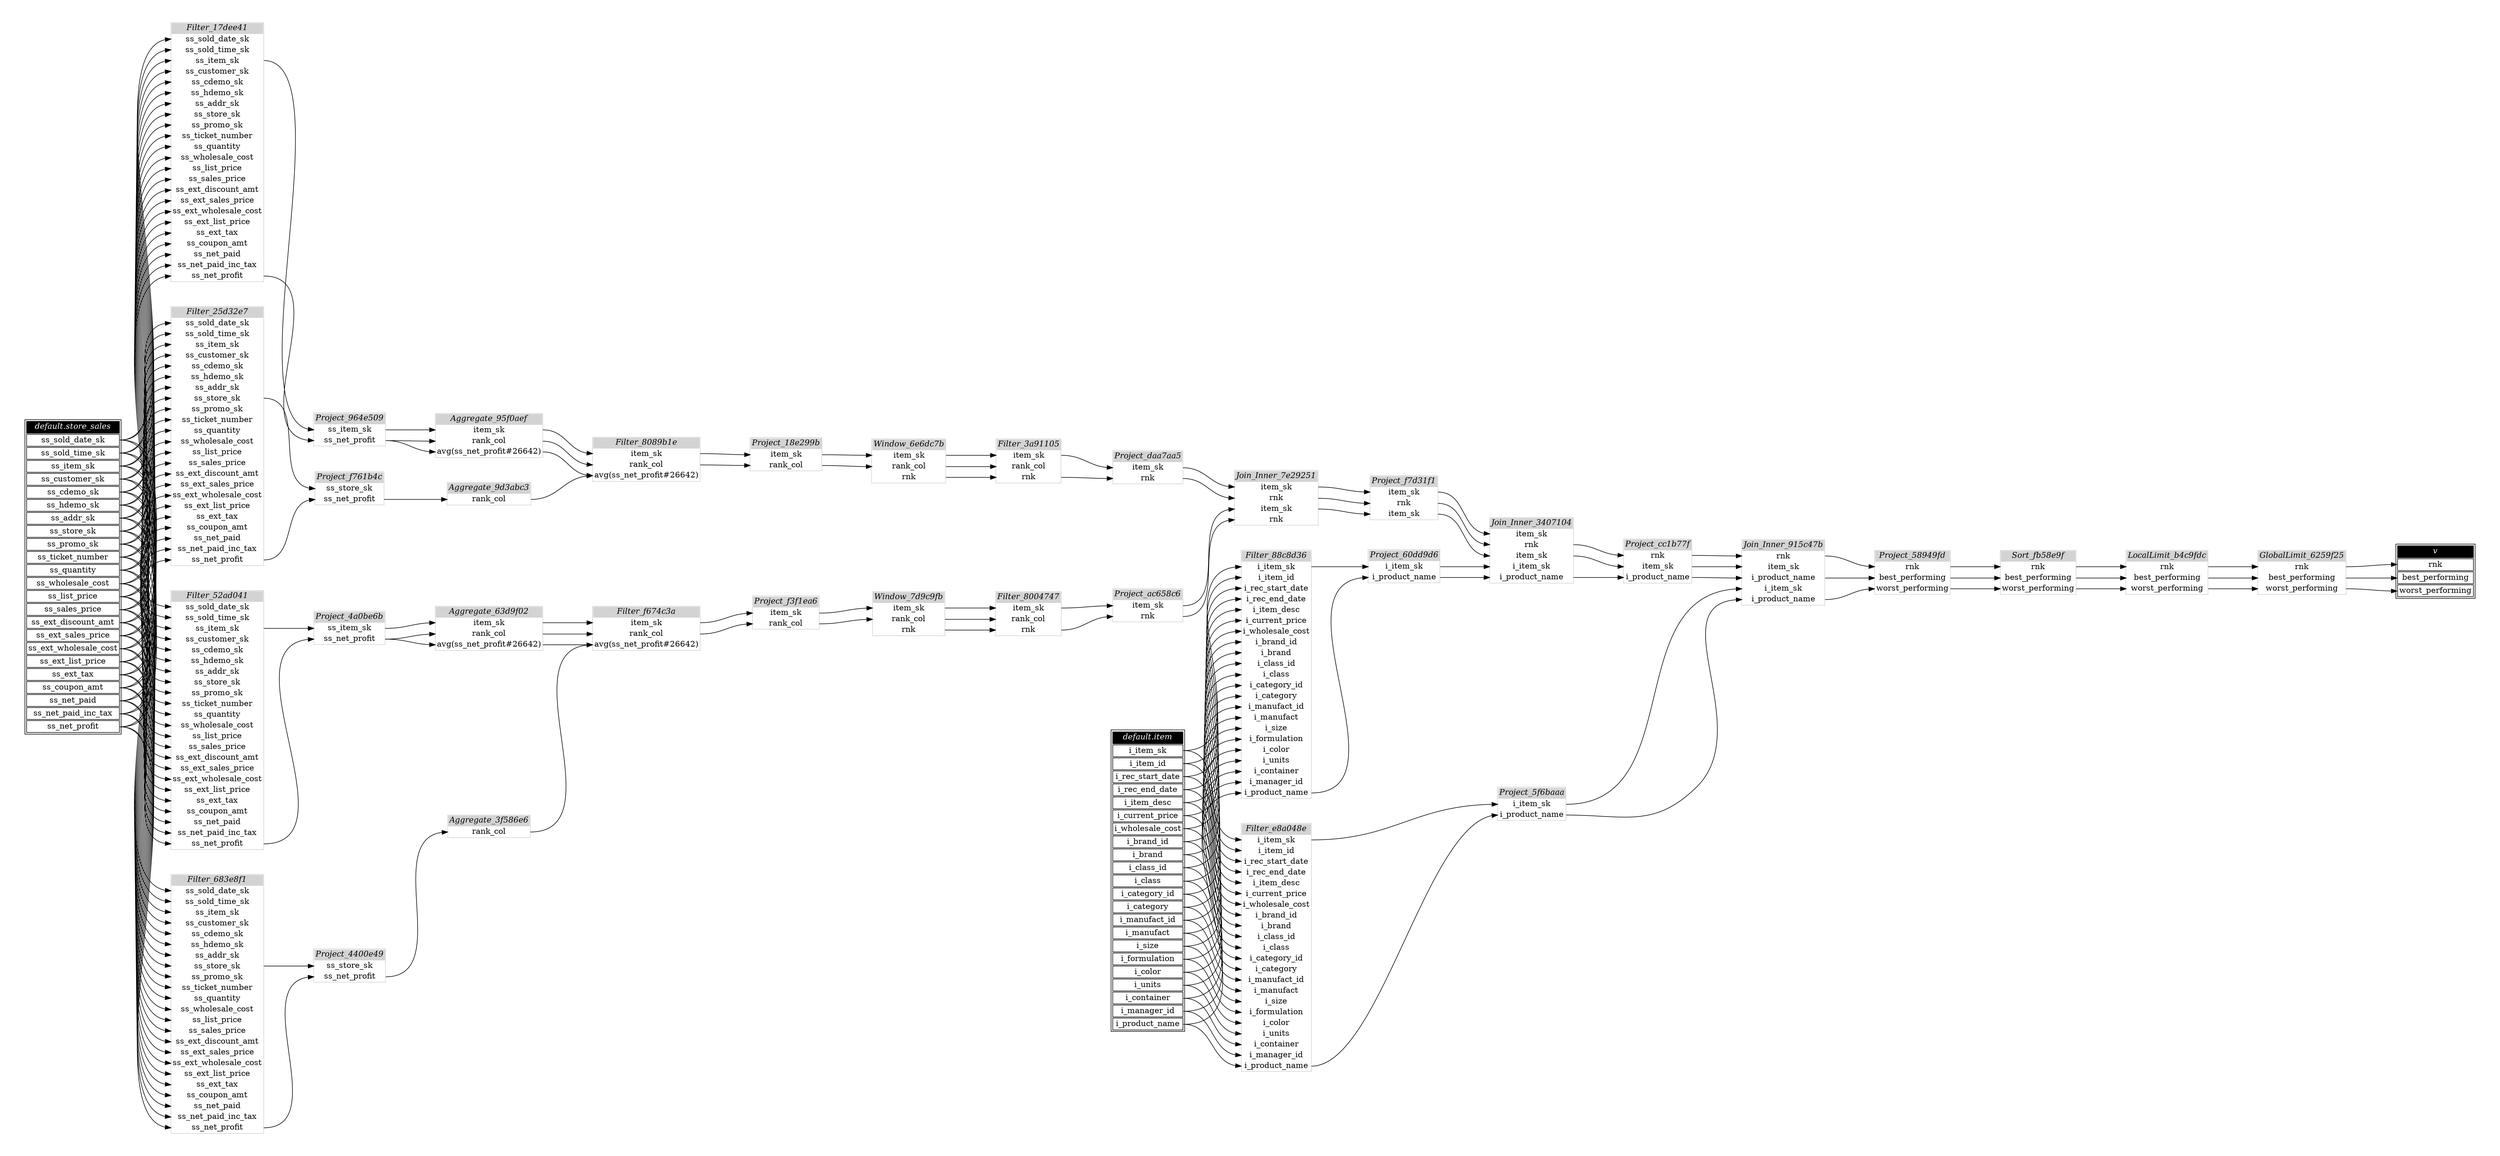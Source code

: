 // Automatically generated by TPCDSFlowTestSuite


digraph {
  graph [pad="0.5" nodesep="0.5" ranksep="1" fontname="Helvetica" rankdir=LR];
  node [shape=plaintext]

  
"Aggregate_3f586e6" [label=<
<table color="lightgray" border="1" cellborder="0" cellspacing="0">
  <tr><td bgcolor="lightgray" port="nodeName"><i>Aggregate_3f586e6</i></td></tr>
  <tr><td port="0">rank_col</td></tr>
</table>>];
     

"Aggregate_63d9f02" [label=<
<table color="lightgray" border="1" cellborder="0" cellspacing="0">
  <tr><td bgcolor="lightgray" port="nodeName"><i>Aggregate_63d9f02</i></td></tr>
  <tr><td port="0">item_sk</td></tr>
<tr><td port="1">rank_col</td></tr>
<tr><td port="2">avg(ss_net_profit#26642)</td></tr>
</table>>];
     

"Aggregate_95f0aef" [label=<
<table color="lightgray" border="1" cellborder="0" cellspacing="0">
  <tr><td bgcolor="lightgray" port="nodeName"><i>Aggregate_95f0aef</i></td></tr>
  <tr><td port="0">item_sk</td></tr>
<tr><td port="1">rank_col</td></tr>
<tr><td port="2">avg(ss_net_profit#26642)</td></tr>
</table>>];
     

"Aggregate_9d3abc3" [label=<
<table color="lightgray" border="1" cellborder="0" cellspacing="0">
  <tr><td bgcolor="lightgray" port="nodeName"><i>Aggregate_9d3abc3</i></td></tr>
  <tr><td port="0">rank_col</td></tr>
</table>>];
     

"Filter_17dee41" [label=<
<table color="lightgray" border="1" cellborder="0" cellspacing="0">
  <tr><td bgcolor="lightgray" port="nodeName"><i>Filter_17dee41</i></td></tr>
  <tr><td port="0">ss_sold_date_sk</td></tr>
<tr><td port="1">ss_sold_time_sk</td></tr>
<tr><td port="2">ss_item_sk</td></tr>
<tr><td port="3">ss_customer_sk</td></tr>
<tr><td port="4">ss_cdemo_sk</td></tr>
<tr><td port="5">ss_hdemo_sk</td></tr>
<tr><td port="6">ss_addr_sk</td></tr>
<tr><td port="7">ss_store_sk</td></tr>
<tr><td port="8">ss_promo_sk</td></tr>
<tr><td port="9">ss_ticket_number</td></tr>
<tr><td port="10">ss_quantity</td></tr>
<tr><td port="11">ss_wholesale_cost</td></tr>
<tr><td port="12">ss_list_price</td></tr>
<tr><td port="13">ss_sales_price</td></tr>
<tr><td port="14">ss_ext_discount_amt</td></tr>
<tr><td port="15">ss_ext_sales_price</td></tr>
<tr><td port="16">ss_ext_wholesale_cost</td></tr>
<tr><td port="17">ss_ext_list_price</td></tr>
<tr><td port="18">ss_ext_tax</td></tr>
<tr><td port="19">ss_coupon_amt</td></tr>
<tr><td port="20">ss_net_paid</td></tr>
<tr><td port="21">ss_net_paid_inc_tax</td></tr>
<tr><td port="22">ss_net_profit</td></tr>
</table>>];
     

"Filter_25d32e7" [label=<
<table color="lightgray" border="1" cellborder="0" cellspacing="0">
  <tr><td bgcolor="lightgray" port="nodeName"><i>Filter_25d32e7</i></td></tr>
  <tr><td port="0">ss_sold_date_sk</td></tr>
<tr><td port="1">ss_sold_time_sk</td></tr>
<tr><td port="2">ss_item_sk</td></tr>
<tr><td port="3">ss_customer_sk</td></tr>
<tr><td port="4">ss_cdemo_sk</td></tr>
<tr><td port="5">ss_hdemo_sk</td></tr>
<tr><td port="6">ss_addr_sk</td></tr>
<tr><td port="7">ss_store_sk</td></tr>
<tr><td port="8">ss_promo_sk</td></tr>
<tr><td port="9">ss_ticket_number</td></tr>
<tr><td port="10">ss_quantity</td></tr>
<tr><td port="11">ss_wholesale_cost</td></tr>
<tr><td port="12">ss_list_price</td></tr>
<tr><td port="13">ss_sales_price</td></tr>
<tr><td port="14">ss_ext_discount_amt</td></tr>
<tr><td port="15">ss_ext_sales_price</td></tr>
<tr><td port="16">ss_ext_wholesale_cost</td></tr>
<tr><td port="17">ss_ext_list_price</td></tr>
<tr><td port="18">ss_ext_tax</td></tr>
<tr><td port="19">ss_coupon_amt</td></tr>
<tr><td port="20">ss_net_paid</td></tr>
<tr><td port="21">ss_net_paid_inc_tax</td></tr>
<tr><td port="22">ss_net_profit</td></tr>
</table>>];
     

"Filter_3a91105" [label=<
<table color="lightgray" border="1" cellborder="0" cellspacing="0">
  <tr><td bgcolor="lightgray" port="nodeName"><i>Filter_3a91105</i></td></tr>
  <tr><td port="0">item_sk</td></tr>
<tr><td port="1">rank_col</td></tr>
<tr><td port="2">rnk</td></tr>
</table>>];
     

"Filter_52ad041" [label=<
<table color="lightgray" border="1" cellborder="0" cellspacing="0">
  <tr><td bgcolor="lightgray" port="nodeName"><i>Filter_52ad041</i></td></tr>
  <tr><td port="0">ss_sold_date_sk</td></tr>
<tr><td port="1">ss_sold_time_sk</td></tr>
<tr><td port="2">ss_item_sk</td></tr>
<tr><td port="3">ss_customer_sk</td></tr>
<tr><td port="4">ss_cdemo_sk</td></tr>
<tr><td port="5">ss_hdemo_sk</td></tr>
<tr><td port="6">ss_addr_sk</td></tr>
<tr><td port="7">ss_store_sk</td></tr>
<tr><td port="8">ss_promo_sk</td></tr>
<tr><td port="9">ss_ticket_number</td></tr>
<tr><td port="10">ss_quantity</td></tr>
<tr><td port="11">ss_wholesale_cost</td></tr>
<tr><td port="12">ss_list_price</td></tr>
<tr><td port="13">ss_sales_price</td></tr>
<tr><td port="14">ss_ext_discount_amt</td></tr>
<tr><td port="15">ss_ext_sales_price</td></tr>
<tr><td port="16">ss_ext_wholesale_cost</td></tr>
<tr><td port="17">ss_ext_list_price</td></tr>
<tr><td port="18">ss_ext_tax</td></tr>
<tr><td port="19">ss_coupon_amt</td></tr>
<tr><td port="20">ss_net_paid</td></tr>
<tr><td port="21">ss_net_paid_inc_tax</td></tr>
<tr><td port="22">ss_net_profit</td></tr>
</table>>];
     

"Filter_683e8f1" [label=<
<table color="lightgray" border="1" cellborder="0" cellspacing="0">
  <tr><td bgcolor="lightgray" port="nodeName"><i>Filter_683e8f1</i></td></tr>
  <tr><td port="0">ss_sold_date_sk</td></tr>
<tr><td port="1">ss_sold_time_sk</td></tr>
<tr><td port="2">ss_item_sk</td></tr>
<tr><td port="3">ss_customer_sk</td></tr>
<tr><td port="4">ss_cdemo_sk</td></tr>
<tr><td port="5">ss_hdemo_sk</td></tr>
<tr><td port="6">ss_addr_sk</td></tr>
<tr><td port="7">ss_store_sk</td></tr>
<tr><td port="8">ss_promo_sk</td></tr>
<tr><td port="9">ss_ticket_number</td></tr>
<tr><td port="10">ss_quantity</td></tr>
<tr><td port="11">ss_wholesale_cost</td></tr>
<tr><td port="12">ss_list_price</td></tr>
<tr><td port="13">ss_sales_price</td></tr>
<tr><td port="14">ss_ext_discount_amt</td></tr>
<tr><td port="15">ss_ext_sales_price</td></tr>
<tr><td port="16">ss_ext_wholesale_cost</td></tr>
<tr><td port="17">ss_ext_list_price</td></tr>
<tr><td port="18">ss_ext_tax</td></tr>
<tr><td port="19">ss_coupon_amt</td></tr>
<tr><td port="20">ss_net_paid</td></tr>
<tr><td port="21">ss_net_paid_inc_tax</td></tr>
<tr><td port="22">ss_net_profit</td></tr>
</table>>];
     

"Filter_8004747" [label=<
<table color="lightgray" border="1" cellborder="0" cellspacing="0">
  <tr><td bgcolor="lightgray" port="nodeName"><i>Filter_8004747</i></td></tr>
  <tr><td port="0">item_sk</td></tr>
<tr><td port="1">rank_col</td></tr>
<tr><td port="2">rnk</td></tr>
</table>>];
     

"Filter_8089b1e" [label=<
<table color="lightgray" border="1" cellborder="0" cellspacing="0">
  <tr><td bgcolor="lightgray" port="nodeName"><i>Filter_8089b1e</i></td></tr>
  <tr><td port="0">item_sk</td></tr>
<tr><td port="1">rank_col</td></tr>
<tr><td port="2">avg(ss_net_profit#26642)</td></tr>
</table>>];
     

"Filter_88c8d36" [label=<
<table color="lightgray" border="1" cellborder="0" cellspacing="0">
  <tr><td bgcolor="lightgray" port="nodeName"><i>Filter_88c8d36</i></td></tr>
  <tr><td port="0">i_item_sk</td></tr>
<tr><td port="1">i_item_id</td></tr>
<tr><td port="2">i_rec_start_date</td></tr>
<tr><td port="3">i_rec_end_date</td></tr>
<tr><td port="4">i_item_desc</td></tr>
<tr><td port="5">i_current_price</td></tr>
<tr><td port="6">i_wholesale_cost</td></tr>
<tr><td port="7">i_brand_id</td></tr>
<tr><td port="8">i_brand</td></tr>
<tr><td port="9">i_class_id</td></tr>
<tr><td port="10">i_class</td></tr>
<tr><td port="11">i_category_id</td></tr>
<tr><td port="12">i_category</td></tr>
<tr><td port="13">i_manufact_id</td></tr>
<tr><td port="14">i_manufact</td></tr>
<tr><td port="15">i_size</td></tr>
<tr><td port="16">i_formulation</td></tr>
<tr><td port="17">i_color</td></tr>
<tr><td port="18">i_units</td></tr>
<tr><td port="19">i_container</td></tr>
<tr><td port="20">i_manager_id</td></tr>
<tr><td port="21">i_product_name</td></tr>
</table>>];
     

"Filter_e8a048e" [label=<
<table color="lightgray" border="1" cellborder="0" cellspacing="0">
  <tr><td bgcolor="lightgray" port="nodeName"><i>Filter_e8a048e</i></td></tr>
  <tr><td port="0">i_item_sk</td></tr>
<tr><td port="1">i_item_id</td></tr>
<tr><td port="2">i_rec_start_date</td></tr>
<tr><td port="3">i_rec_end_date</td></tr>
<tr><td port="4">i_item_desc</td></tr>
<tr><td port="5">i_current_price</td></tr>
<tr><td port="6">i_wholesale_cost</td></tr>
<tr><td port="7">i_brand_id</td></tr>
<tr><td port="8">i_brand</td></tr>
<tr><td port="9">i_class_id</td></tr>
<tr><td port="10">i_class</td></tr>
<tr><td port="11">i_category_id</td></tr>
<tr><td port="12">i_category</td></tr>
<tr><td port="13">i_manufact_id</td></tr>
<tr><td port="14">i_manufact</td></tr>
<tr><td port="15">i_size</td></tr>
<tr><td port="16">i_formulation</td></tr>
<tr><td port="17">i_color</td></tr>
<tr><td port="18">i_units</td></tr>
<tr><td port="19">i_container</td></tr>
<tr><td port="20">i_manager_id</td></tr>
<tr><td port="21">i_product_name</td></tr>
</table>>];
     

"Filter_f674c3a" [label=<
<table color="lightgray" border="1" cellborder="0" cellspacing="0">
  <tr><td bgcolor="lightgray" port="nodeName"><i>Filter_f674c3a</i></td></tr>
  <tr><td port="0">item_sk</td></tr>
<tr><td port="1">rank_col</td></tr>
<tr><td port="2">avg(ss_net_profit#26642)</td></tr>
</table>>];
     

"GlobalLimit_6259f25" [label=<
<table color="lightgray" border="1" cellborder="0" cellspacing="0">
  <tr><td bgcolor="lightgray" port="nodeName"><i>GlobalLimit_6259f25</i></td></tr>
  <tr><td port="0">rnk</td></tr>
<tr><td port="1">best_performing</td></tr>
<tr><td port="2">worst_performing</td></tr>
</table>>];
     

"Join_Inner_3407104" [label=<
<table color="lightgray" border="1" cellborder="0" cellspacing="0">
  <tr><td bgcolor="lightgray" port="nodeName"><i>Join_Inner_3407104</i></td></tr>
  <tr><td port="0">item_sk</td></tr>
<tr><td port="1">rnk</td></tr>
<tr><td port="2">item_sk</td></tr>
<tr><td port="3">i_item_sk</td></tr>
<tr><td port="4">i_product_name</td></tr>
</table>>];
     

"Join_Inner_7e29251" [label=<
<table color="lightgray" border="1" cellborder="0" cellspacing="0">
  <tr><td bgcolor="lightgray" port="nodeName"><i>Join_Inner_7e29251</i></td></tr>
  <tr><td port="0">item_sk</td></tr>
<tr><td port="1">rnk</td></tr>
<tr><td port="2">item_sk</td></tr>
<tr><td port="3">rnk</td></tr>
</table>>];
     

"Join_Inner_915c47b" [label=<
<table color="lightgray" border="1" cellborder="0" cellspacing="0">
  <tr><td bgcolor="lightgray" port="nodeName"><i>Join_Inner_915c47b</i></td></tr>
  <tr><td port="0">rnk</td></tr>
<tr><td port="1">item_sk</td></tr>
<tr><td port="2">i_product_name</td></tr>
<tr><td port="3">i_item_sk</td></tr>
<tr><td port="4">i_product_name</td></tr>
</table>>];
     

"LocalLimit_b4c9fdc" [label=<
<table color="lightgray" border="1" cellborder="0" cellspacing="0">
  <tr><td bgcolor="lightgray" port="nodeName"><i>LocalLimit_b4c9fdc</i></td></tr>
  <tr><td port="0">rnk</td></tr>
<tr><td port="1">best_performing</td></tr>
<tr><td port="2">worst_performing</td></tr>
</table>>];
     

"Project_18e299b" [label=<
<table color="lightgray" border="1" cellborder="0" cellspacing="0">
  <tr><td bgcolor="lightgray" port="nodeName"><i>Project_18e299b</i></td></tr>
  <tr><td port="0">item_sk</td></tr>
<tr><td port="1">rank_col</td></tr>
</table>>];
     

"Project_4400e49" [label=<
<table color="lightgray" border="1" cellborder="0" cellspacing="0">
  <tr><td bgcolor="lightgray" port="nodeName"><i>Project_4400e49</i></td></tr>
  <tr><td port="0">ss_store_sk</td></tr>
<tr><td port="1">ss_net_profit</td></tr>
</table>>];
     

"Project_4a0be6b" [label=<
<table color="lightgray" border="1" cellborder="0" cellspacing="0">
  <tr><td bgcolor="lightgray" port="nodeName"><i>Project_4a0be6b</i></td></tr>
  <tr><td port="0">ss_item_sk</td></tr>
<tr><td port="1">ss_net_profit</td></tr>
</table>>];
     

"Project_58949fd" [label=<
<table color="lightgray" border="1" cellborder="0" cellspacing="0">
  <tr><td bgcolor="lightgray" port="nodeName"><i>Project_58949fd</i></td></tr>
  <tr><td port="0">rnk</td></tr>
<tr><td port="1">best_performing</td></tr>
<tr><td port="2">worst_performing</td></tr>
</table>>];
     

"Project_5f6baaa" [label=<
<table color="lightgray" border="1" cellborder="0" cellspacing="0">
  <tr><td bgcolor="lightgray" port="nodeName"><i>Project_5f6baaa</i></td></tr>
  <tr><td port="0">i_item_sk</td></tr>
<tr><td port="1">i_product_name</td></tr>
</table>>];
     

"Project_60dd9d6" [label=<
<table color="lightgray" border="1" cellborder="0" cellspacing="0">
  <tr><td bgcolor="lightgray" port="nodeName"><i>Project_60dd9d6</i></td></tr>
  <tr><td port="0">i_item_sk</td></tr>
<tr><td port="1">i_product_name</td></tr>
</table>>];
     

"Project_964e509" [label=<
<table color="lightgray" border="1" cellborder="0" cellspacing="0">
  <tr><td bgcolor="lightgray" port="nodeName"><i>Project_964e509</i></td></tr>
  <tr><td port="0">ss_item_sk</td></tr>
<tr><td port="1">ss_net_profit</td></tr>
</table>>];
     

"Project_ac658c6" [label=<
<table color="lightgray" border="1" cellborder="0" cellspacing="0">
  <tr><td bgcolor="lightgray" port="nodeName"><i>Project_ac658c6</i></td></tr>
  <tr><td port="0">item_sk</td></tr>
<tr><td port="1">rnk</td></tr>
</table>>];
     

"Project_cc1b77f" [label=<
<table color="lightgray" border="1" cellborder="0" cellspacing="0">
  <tr><td bgcolor="lightgray" port="nodeName"><i>Project_cc1b77f</i></td></tr>
  <tr><td port="0">rnk</td></tr>
<tr><td port="1">item_sk</td></tr>
<tr><td port="2">i_product_name</td></tr>
</table>>];
     

"Project_daa7aa5" [label=<
<table color="lightgray" border="1" cellborder="0" cellspacing="0">
  <tr><td bgcolor="lightgray" port="nodeName"><i>Project_daa7aa5</i></td></tr>
  <tr><td port="0">item_sk</td></tr>
<tr><td port="1">rnk</td></tr>
</table>>];
     

"Project_f3f1ea6" [label=<
<table color="lightgray" border="1" cellborder="0" cellspacing="0">
  <tr><td bgcolor="lightgray" port="nodeName"><i>Project_f3f1ea6</i></td></tr>
  <tr><td port="0">item_sk</td></tr>
<tr><td port="1">rank_col</td></tr>
</table>>];
     

"Project_f761b4c" [label=<
<table color="lightgray" border="1" cellborder="0" cellspacing="0">
  <tr><td bgcolor="lightgray" port="nodeName"><i>Project_f761b4c</i></td></tr>
  <tr><td port="0">ss_store_sk</td></tr>
<tr><td port="1">ss_net_profit</td></tr>
</table>>];
     

"Project_f7d31f1" [label=<
<table color="lightgray" border="1" cellborder="0" cellspacing="0">
  <tr><td bgcolor="lightgray" port="nodeName"><i>Project_f7d31f1</i></td></tr>
  <tr><td port="0">item_sk</td></tr>
<tr><td port="1">rnk</td></tr>
<tr><td port="2">item_sk</td></tr>
</table>>];
     

"Sort_fb58e9f" [label=<
<table color="lightgray" border="1" cellborder="0" cellspacing="0">
  <tr><td bgcolor="lightgray" port="nodeName"><i>Sort_fb58e9f</i></td></tr>
  <tr><td port="0">rnk</td></tr>
<tr><td port="1">best_performing</td></tr>
<tr><td port="2">worst_performing</td></tr>
</table>>];
     

"Window_6e6dc7b" [label=<
<table color="lightgray" border="1" cellborder="0" cellspacing="0">
  <tr><td bgcolor="lightgray" port="nodeName"><i>Window_6e6dc7b</i></td></tr>
  <tr><td port="0">item_sk</td></tr>
<tr><td port="1">rank_col</td></tr>
<tr><td port="2">rnk</td></tr>
</table>>];
     

"Window_7d9c9fb" [label=<
<table color="lightgray" border="1" cellborder="0" cellspacing="0">
  <tr><td bgcolor="lightgray" port="nodeName"><i>Window_7d9c9fb</i></td></tr>
  <tr><td port="0">item_sk</td></tr>
<tr><td port="1">rank_col</td></tr>
<tr><td port="2">rnk</td></tr>
</table>>];
     

"default.item" [color="black" label=<
<table>
  <tr><td bgcolor="black" port="nodeName"><i><font color="white">default.item</font></i></td></tr>
  <tr><td port="0">i_item_sk</td></tr>
<tr><td port="1">i_item_id</td></tr>
<tr><td port="2">i_rec_start_date</td></tr>
<tr><td port="3">i_rec_end_date</td></tr>
<tr><td port="4">i_item_desc</td></tr>
<tr><td port="5">i_current_price</td></tr>
<tr><td port="6">i_wholesale_cost</td></tr>
<tr><td port="7">i_brand_id</td></tr>
<tr><td port="8">i_brand</td></tr>
<tr><td port="9">i_class_id</td></tr>
<tr><td port="10">i_class</td></tr>
<tr><td port="11">i_category_id</td></tr>
<tr><td port="12">i_category</td></tr>
<tr><td port="13">i_manufact_id</td></tr>
<tr><td port="14">i_manufact</td></tr>
<tr><td port="15">i_size</td></tr>
<tr><td port="16">i_formulation</td></tr>
<tr><td port="17">i_color</td></tr>
<tr><td port="18">i_units</td></tr>
<tr><td port="19">i_container</td></tr>
<tr><td port="20">i_manager_id</td></tr>
<tr><td port="21">i_product_name</td></tr>
</table>>];
     

"default.store_sales" [color="black" label=<
<table>
  <tr><td bgcolor="black" port="nodeName"><i><font color="white">default.store_sales</font></i></td></tr>
  <tr><td port="0">ss_sold_date_sk</td></tr>
<tr><td port="1">ss_sold_time_sk</td></tr>
<tr><td port="2">ss_item_sk</td></tr>
<tr><td port="3">ss_customer_sk</td></tr>
<tr><td port="4">ss_cdemo_sk</td></tr>
<tr><td port="5">ss_hdemo_sk</td></tr>
<tr><td port="6">ss_addr_sk</td></tr>
<tr><td port="7">ss_store_sk</td></tr>
<tr><td port="8">ss_promo_sk</td></tr>
<tr><td port="9">ss_ticket_number</td></tr>
<tr><td port="10">ss_quantity</td></tr>
<tr><td port="11">ss_wholesale_cost</td></tr>
<tr><td port="12">ss_list_price</td></tr>
<tr><td port="13">ss_sales_price</td></tr>
<tr><td port="14">ss_ext_discount_amt</td></tr>
<tr><td port="15">ss_ext_sales_price</td></tr>
<tr><td port="16">ss_ext_wholesale_cost</td></tr>
<tr><td port="17">ss_ext_list_price</td></tr>
<tr><td port="18">ss_ext_tax</td></tr>
<tr><td port="19">ss_coupon_amt</td></tr>
<tr><td port="20">ss_net_paid</td></tr>
<tr><td port="21">ss_net_paid_inc_tax</td></tr>
<tr><td port="22">ss_net_profit</td></tr>
</table>>];
     

"v" [color="black" label=<
<table>
  <tr><td bgcolor="black" port="nodeName"><i><font color="white">v</font></i></td></tr>
  <tr><td port="0">rnk</td></tr>
<tr><td port="1">best_performing</td></tr>
<tr><td port="2">worst_performing</td></tr>
</table>>];
     
  "Aggregate_3f586e6":0 -> "Filter_f674c3a":2;
"Aggregate_63d9f02":0 -> "Filter_f674c3a":0;
"Aggregate_63d9f02":1 -> "Filter_f674c3a":1;
"Aggregate_63d9f02":2 -> "Filter_f674c3a":2;
"Aggregate_95f0aef":0 -> "Filter_8089b1e":0;
"Aggregate_95f0aef":1 -> "Filter_8089b1e":1;
"Aggregate_95f0aef":2 -> "Filter_8089b1e":2;
"Aggregate_9d3abc3":0 -> "Filter_8089b1e":2;
"Filter_17dee41":2 -> "Project_964e509":0;
"Filter_17dee41":22 -> "Project_964e509":1;
"Filter_25d32e7":22 -> "Project_f761b4c":1;
"Filter_25d32e7":7 -> "Project_f761b4c":0;
"Filter_3a91105":0 -> "Project_daa7aa5":0;
"Filter_3a91105":2 -> "Project_daa7aa5":1;
"Filter_52ad041":2 -> "Project_4a0be6b":0;
"Filter_52ad041":22 -> "Project_4a0be6b":1;
"Filter_683e8f1":22 -> "Project_4400e49":1;
"Filter_683e8f1":7 -> "Project_4400e49":0;
"Filter_8004747":0 -> "Project_ac658c6":0;
"Filter_8004747":2 -> "Project_ac658c6":1;
"Filter_8089b1e":0 -> "Project_18e299b":0;
"Filter_8089b1e":1 -> "Project_18e299b":1;
"Filter_88c8d36":0 -> "Project_60dd9d6":0;
"Filter_88c8d36":21 -> "Project_60dd9d6":1;
"Filter_e8a048e":0 -> "Project_5f6baaa":0;
"Filter_e8a048e":21 -> "Project_5f6baaa":1;
"Filter_f674c3a":0 -> "Project_f3f1ea6":0;
"Filter_f674c3a":1 -> "Project_f3f1ea6":1;
"GlobalLimit_6259f25":0 -> "v":0;
"GlobalLimit_6259f25":1 -> "v":1;
"GlobalLimit_6259f25":2 -> "v":2;
"Join_Inner_3407104":1 -> "Project_cc1b77f":0;
"Join_Inner_3407104":2 -> "Project_cc1b77f":1;
"Join_Inner_3407104":4 -> "Project_cc1b77f":2;
"Join_Inner_7e29251":0 -> "Project_f7d31f1":0;
"Join_Inner_7e29251":1 -> "Project_f7d31f1":1;
"Join_Inner_7e29251":2 -> "Project_f7d31f1":2;
"Join_Inner_915c47b":0 -> "Project_58949fd":0;
"Join_Inner_915c47b":2 -> "Project_58949fd":1;
"Join_Inner_915c47b":4 -> "Project_58949fd":2;
"LocalLimit_b4c9fdc":0 -> "GlobalLimit_6259f25":0;
"LocalLimit_b4c9fdc":1 -> "GlobalLimit_6259f25":1;
"LocalLimit_b4c9fdc":2 -> "GlobalLimit_6259f25":2;
"Project_18e299b":0 -> "Window_6e6dc7b":0;
"Project_18e299b":1 -> "Window_6e6dc7b":1;
"Project_4400e49":1 -> "Aggregate_3f586e6":0;
"Project_4a0be6b":0 -> "Aggregate_63d9f02":0;
"Project_4a0be6b":1 -> "Aggregate_63d9f02":1;
"Project_4a0be6b":1 -> "Aggregate_63d9f02":2;
"Project_58949fd":0 -> "Sort_fb58e9f":0;
"Project_58949fd":1 -> "Sort_fb58e9f":1;
"Project_58949fd":2 -> "Sort_fb58e9f":2;
"Project_5f6baaa":0 -> "Join_Inner_915c47b":3;
"Project_5f6baaa":1 -> "Join_Inner_915c47b":4;
"Project_60dd9d6":0 -> "Join_Inner_3407104":3;
"Project_60dd9d6":1 -> "Join_Inner_3407104":4;
"Project_964e509":0 -> "Aggregate_95f0aef":0;
"Project_964e509":1 -> "Aggregate_95f0aef":1;
"Project_964e509":1 -> "Aggregate_95f0aef":2;
"Project_ac658c6":0 -> "Join_Inner_7e29251":2;
"Project_ac658c6":1 -> "Join_Inner_7e29251":3;
"Project_cc1b77f":0 -> "Join_Inner_915c47b":0;
"Project_cc1b77f":1 -> "Join_Inner_915c47b":1;
"Project_cc1b77f":2 -> "Join_Inner_915c47b":2;
"Project_daa7aa5":0 -> "Join_Inner_7e29251":0;
"Project_daa7aa5":1 -> "Join_Inner_7e29251":1;
"Project_f3f1ea6":0 -> "Window_7d9c9fb":0;
"Project_f3f1ea6":1 -> "Window_7d9c9fb":1;
"Project_f761b4c":1 -> "Aggregate_9d3abc3":0;
"Project_f7d31f1":0 -> "Join_Inner_3407104":0;
"Project_f7d31f1":1 -> "Join_Inner_3407104":1;
"Project_f7d31f1":2 -> "Join_Inner_3407104":2;
"Sort_fb58e9f":0 -> "LocalLimit_b4c9fdc":0;
"Sort_fb58e9f":1 -> "LocalLimit_b4c9fdc":1;
"Sort_fb58e9f":2 -> "LocalLimit_b4c9fdc":2;
"Window_6e6dc7b":0 -> "Filter_3a91105":0;
"Window_6e6dc7b":1 -> "Filter_3a91105":1;
"Window_6e6dc7b":2 -> "Filter_3a91105":2;
"Window_7d9c9fb":0 -> "Filter_8004747":0;
"Window_7d9c9fb":1 -> "Filter_8004747":1;
"Window_7d9c9fb":2 -> "Filter_8004747":2;
"default.item":0 -> "Filter_88c8d36":0;
"default.item":0 -> "Filter_e8a048e":0;
"default.item":1 -> "Filter_88c8d36":1;
"default.item":1 -> "Filter_e8a048e":1;
"default.item":10 -> "Filter_88c8d36":10;
"default.item":10 -> "Filter_e8a048e":10;
"default.item":11 -> "Filter_88c8d36":11;
"default.item":11 -> "Filter_e8a048e":11;
"default.item":12 -> "Filter_88c8d36":12;
"default.item":12 -> "Filter_e8a048e":12;
"default.item":13 -> "Filter_88c8d36":13;
"default.item":13 -> "Filter_e8a048e":13;
"default.item":14 -> "Filter_88c8d36":14;
"default.item":14 -> "Filter_e8a048e":14;
"default.item":15 -> "Filter_88c8d36":15;
"default.item":15 -> "Filter_e8a048e":15;
"default.item":16 -> "Filter_88c8d36":16;
"default.item":16 -> "Filter_e8a048e":16;
"default.item":17 -> "Filter_88c8d36":17;
"default.item":17 -> "Filter_e8a048e":17;
"default.item":18 -> "Filter_88c8d36":18;
"default.item":18 -> "Filter_e8a048e":18;
"default.item":19 -> "Filter_88c8d36":19;
"default.item":19 -> "Filter_e8a048e":19;
"default.item":2 -> "Filter_88c8d36":2;
"default.item":2 -> "Filter_e8a048e":2;
"default.item":20 -> "Filter_88c8d36":20;
"default.item":20 -> "Filter_e8a048e":20;
"default.item":21 -> "Filter_88c8d36":21;
"default.item":21 -> "Filter_e8a048e":21;
"default.item":3 -> "Filter_88c8d36":3;
"default.item":3 -> "Filter_e8a048e":3;
"default.item":4 -> "Filter_88c8d36":4;
"default.item":4 -> "Filter_e8a048e":4;
"default.item":5 -> "Filter_88c8d36":5;
"default.item":5 -> "Filter_e8a048e":5;
"default.item":6 -> "Filter_88c8d36":6;
"default.item":6 -> "Filter_e8a048e":6;
"default.item":7 -> "Filter_88c8d36":7;
"default.item":7 -> "Filter_e8a048e":7;
"default.item":8 -> "Filter_88c8d36":8;
"default.item":8 -> "Filter_e8a048e":8;
"default.item":9 -> "Filter_88c8d36":9;
"default.item":9 -> "Filter_e8a048e":9;
"default.store_sales":0 -> "Filter_17dee41":0;
"default.store_sales":0 -> "Filter_25d32e7":0;
"default.store_sales":0 -> "Filter_52ad041":0;
"default.store_sales":0 -> "Filter_683e8f1":0;
"default.store_sales":1 -> "Filter_17dee41":1;
"default.store_sales":1 -> "Filter_25d32e7":1;
"default.store_sales":1 -> "Filter_52ad041":1;
"default.store_sales":1 -> "Filter_683e8f1":1;
"default.store_sales":10 -> "Filter_17dee41":10;
"default.store_sales":10 -> "Filter_25d32e7":10;
"default.store_sales":10 -> "Filter_52ad041":10;
"default.store_sales":10 -> "Filter_683e8f1":10;
"default.store_sales":11 -> "Filter_17dee41":11;
"default.store_sales":11 -> "Filter_25d32e7":11;
"default.store_sales":11 -> "Filter_52ad041":11;
"default.store_sales":11 -> "Filter_683e8f1":11;
"default.store_sales":12 -> "Filter_17dee41":12;
"default.store_sales":12 -> "Filter_25d32e7":12;
"default.store_sales":12 -> "Filter_52ad041":12;
"default.store_sales":12 -> "Filter_683e8f1":12;
"default.store_sales":13 -> "Filter_17dee41":13;
"default.store_sales":13 -> "Filter_25d32e7":13;
"default.store_sales":13 -> "Filter_52ad041":13;
"default.store_sales":13 -> "Filter_683e8f1":13;
"default.store_sales":14 -> "Filter_17dee41":14;
"default.store_sales":14 -> "Filter_25d32e7":14;
"default.store_sales":14 -> "Filter_52ad041":14;
"default.store_sales":14 -> "Filter_683e8f1":14;
"default.store_sales":15 -> "Filter_17dee41":15;
"default.store_sales":15 -> "Filter_25d32e7":15;
"default.store_sales":15 -> "Filter_52ad041":15;
"default.store_sales":15 -> "Filter_683e8f1":15;
"default.store_sales":16 -> "Filter_17dee41":16;
"default.store_sales":16 -> "Filter_25d32e7":16;
"default.store_sales":16 -> "Filter_52ad041":16;
"default.store_sales":16 -> "Filter_683e8f1":16;
"default.store_sales":17 -> "Filter_17dee41":17;
"default.store_sales":17 -> "Filter_25d32e7":17;
"default.store_sales":17 -> "Filter_52ad041":17;
"default.store_sales":17 -> "Filter_683e8f1":17;
"default.store_sales":18 -> "Filter_17dee41":18;
"default.store_sales":18 -> "Filter_25d32e7":18;
"default.store_sales":18 -> "Filter_52ad041":18;
"default.store_sales":18 -> "Filter_683e8f1":18;
"default.store_sales":19 -> "Filter_17dee41":19;
"default.store_sales":19 -> "Filter_25d32e7":19;
"default.store_sales":19 -> "Filter_52ad041":19;
"default.store_sales":19 -> "Filter_683e8f1":19;
"default.store_sales":2 -> "Filter_17dee41":2;
"default.store_sales":2 -> "Filter_25d32e7":2;
"default.store_sales":2 -> "Filter_52ad041":2;
"default.store_sales":2 -> "Filter_683e8f1":2;
"default.store_sales":20 -> "Filter_17dee41":20;
"default.store_sales":20 -> "Filter_25d32e7":20;
"default.store_sales":20 -> "Filter_52ad041":20;
"default.store_sales":20 -> "Filter_683e8f1":20;
"default.store_sales":21 -> "Filter_17dee41":21;
"default.store_sales":21 -> "Filter_25d32e7":21;
"default.store_sales":21 -> "Filter_52ad041":21;
"default.store_sales":21 -> "Filter_683e8f1":21;
"default.store_sales":22 -> "Filter_17dee41":22;
"default.store_sales":22 -> "Filter_25d32e7":22;
"default.store_sales":22 -> "Filter_52ad041":22;
"default.store_sales":22 -> "Filter_683e8f1":22;
"default.store_sales":3 -> "Filter_17dee41":3;
"default.store_sales":3 -> "Filter_25d32e7":3;
"default.store_sales":3 -> "Filter_52ad041":3;
"default.store_sales":3 -> "Filter_683e8f1":3;
"default.store_sales":4 -> "Filter_17dee41":4;
"default.store_sales":4 -> "Filter_25d32e7":4;
"default.store_sales":4 -> "Filter_52ad041":4;
"default.store_sales":4 -> "Filter_683e8f1":4;
"default.store_sales":5 -> "Filter_17dee41":5;
"default.store_sales":5 -> "Filter_25d32e7":5;
"default.store_sales":5 -> "Filter_52ad041":5;
"default.store_sales":5 -> "Filter_683e8f1":5;
"default.store_sales":6 -> "Filter_17dee41":6;
"default.store_sales":6 -> "Filter_25d32e7":6;
"default.store_sales":6 -> "Filter_52ad041":6;
"default.store_sales":6 -> "Filter_683e8f1":6;
"default.store_sales":7 -> "Filter_17dee41":7;
"default.store_sales":7 -> "Filter_25d32e7":7;
"default.store_sales":7 -> "Filter_52ad041":7;
"default.store_sales":7 -> "Filter_683e8f1":7;
"default.store_sales":8 -> "Filter_17dee41":8;
"default.store_sales":8 -> "Filter_25d32e7":8;
"default.store_sales":8 -> "Filter_52ad041":8;
"default.store_sales":8 -> "Filter_683e8f1":8;
"default.store_sales":9 -> "Filter_17dee41":9;
"default.store_sales":9 -> "Filter_25d32e7":9;
"default.store_sales":9 -> "Filter_52ad041":9;
"default.store_sales":9 -> "Filter_683e8f1":9;
}
       